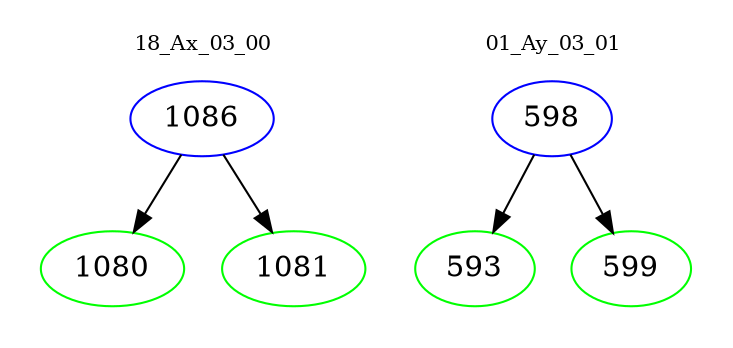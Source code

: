 digraph{
subgraph cluster_0 {
color = white
label = "18_Ax_03_00";
fontsize=10;
T0_1086 [label="1086", color="blue"]
T0_1086 -> T0_1080 [color="black"]
T0_1080 [label="1080", color="green"]
T0_1086 -> T0_1081 [color="black"]
T0_1081 [label="1081", color="green"]
}
subgraph cluster_1 {
color = white
label = "01_Ay_03_01";
fontsize=10;
T1_598 [label="598", color="blue"]
T1_598 -> T1_593 [color="black"]
T1_593 [label="593", color="green"]
T1_598 -> T1_599 [color="black"]
T1_599 [label="599", color="green"]
}
}

